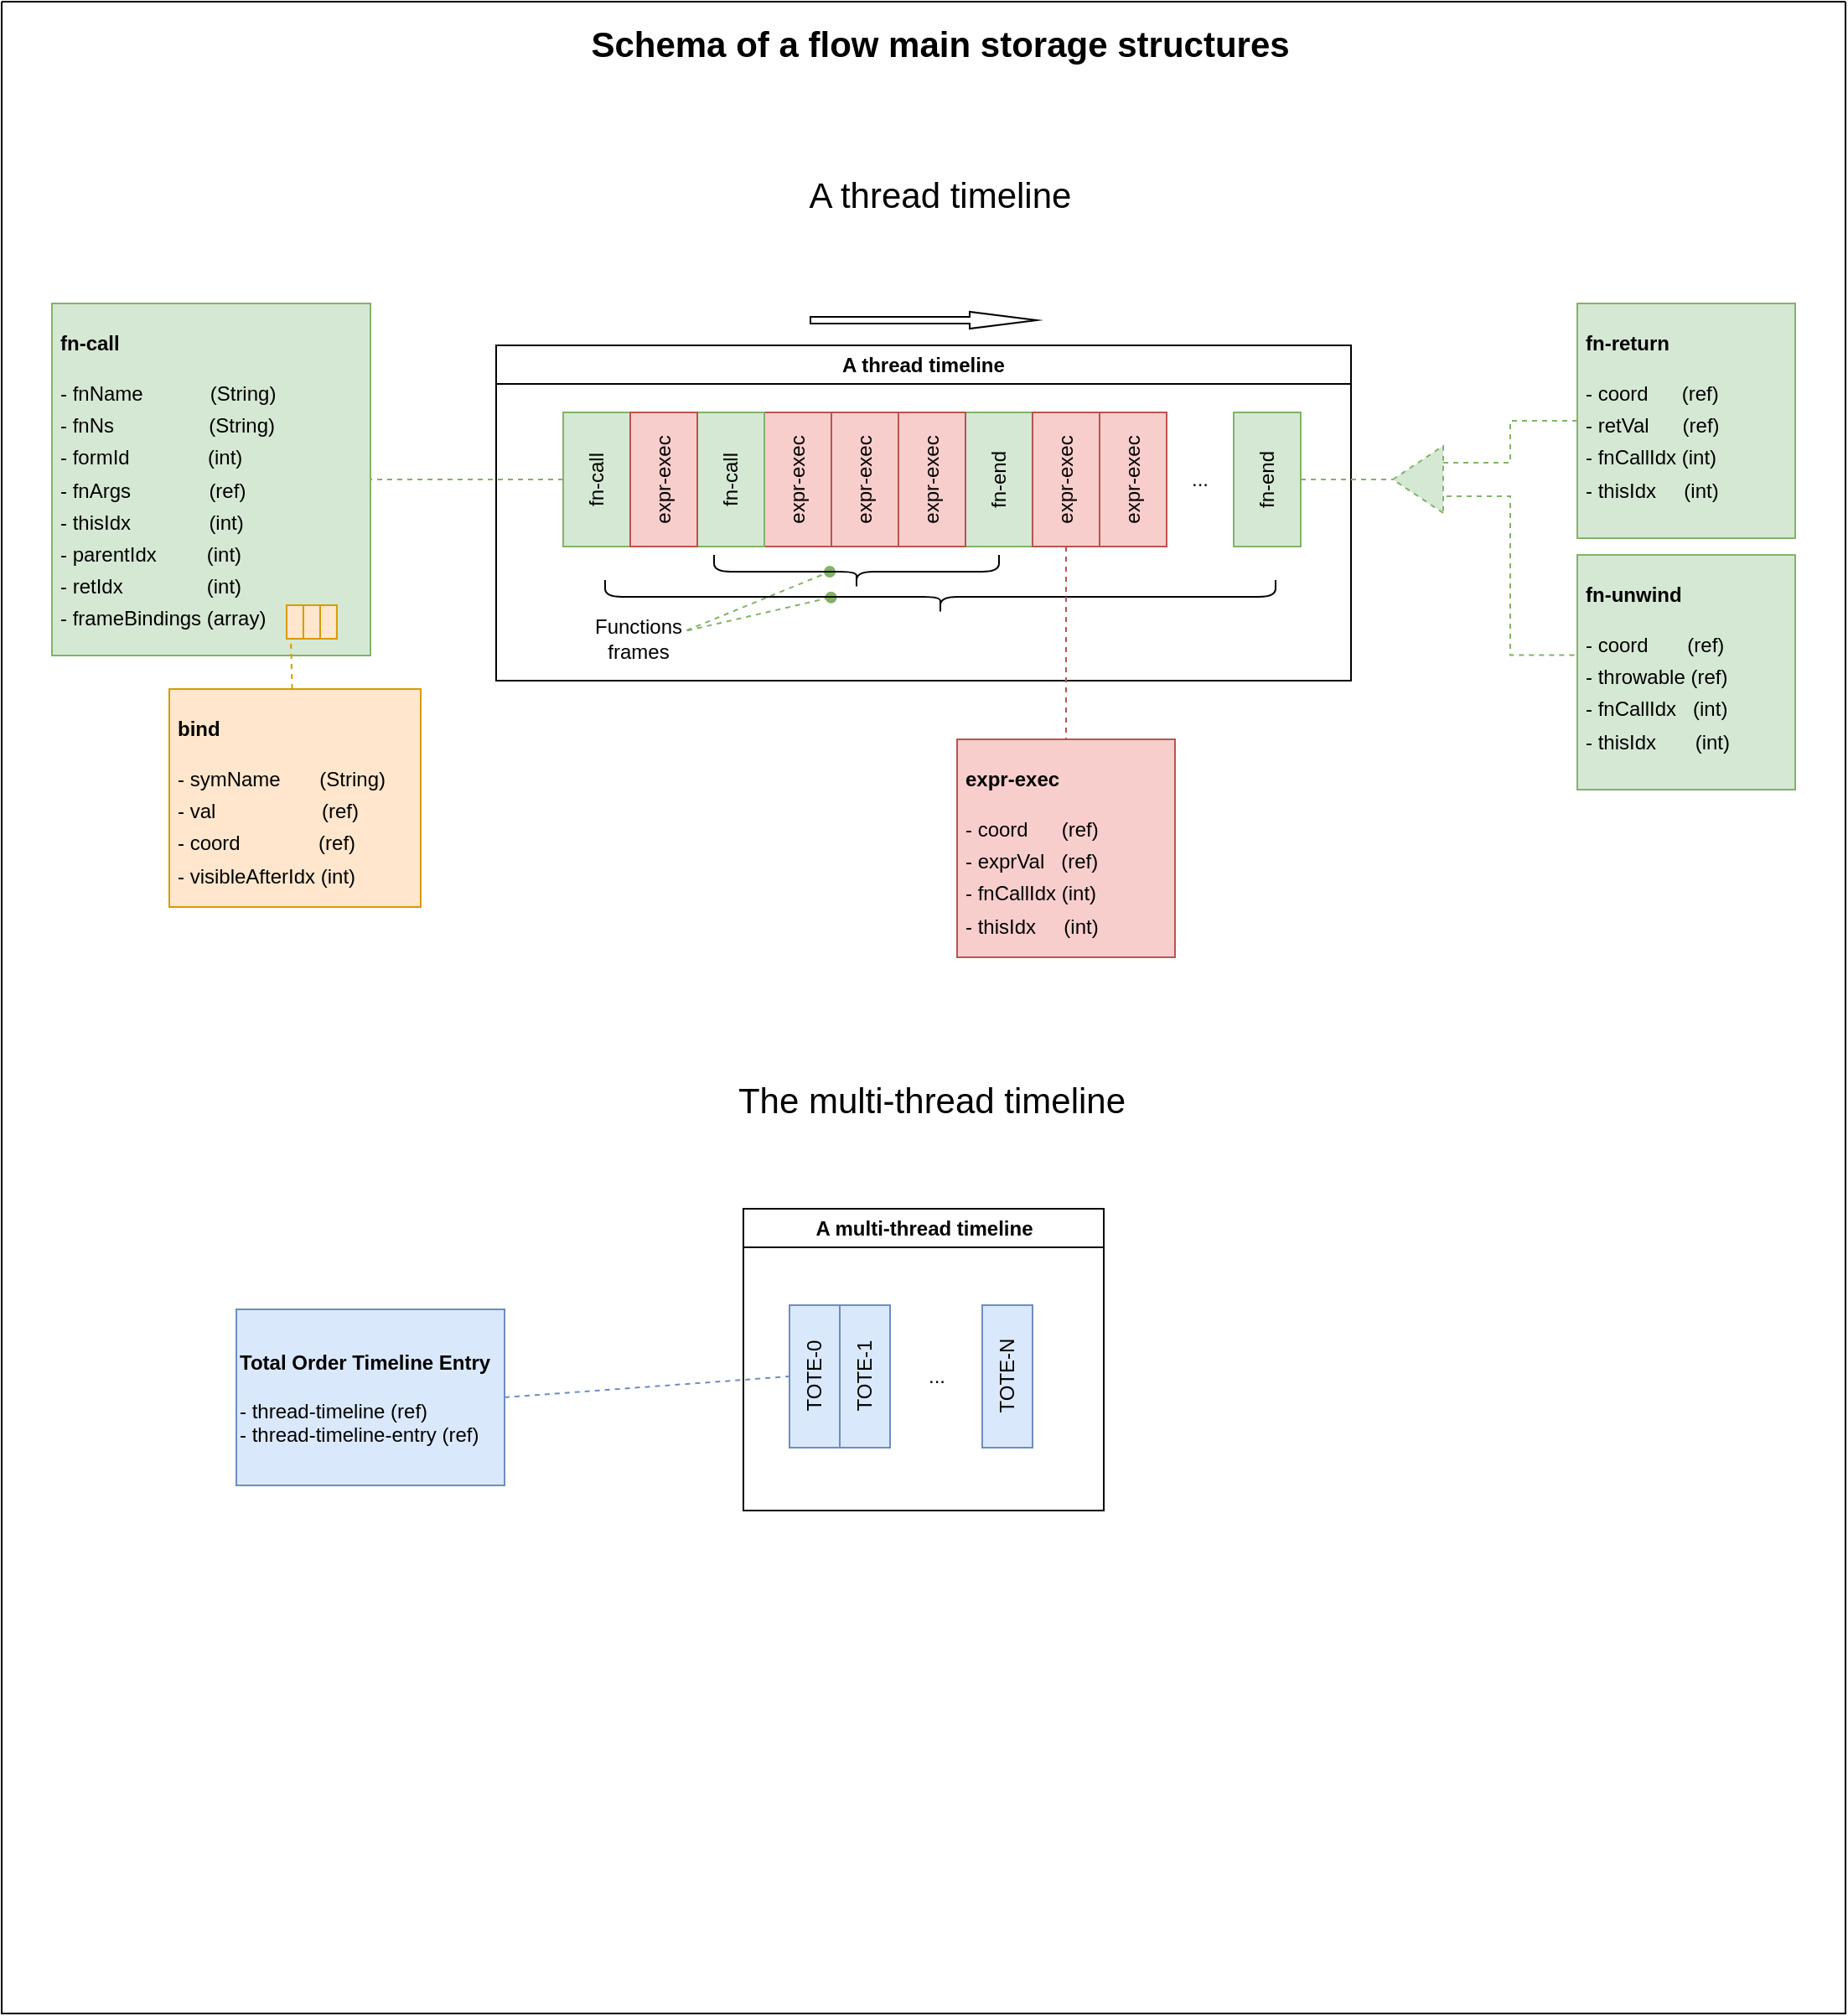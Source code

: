 <mxfile version="21.6.1" type="device">
  <diagram name="Page-1" id="GOtxmTl-x517z7Cm9fr0">
    <mxGraphModel dx="1434" dy="884" grid="1" gridSize="10" guides="1" tooltips="1" connect="1" arrows="1" fold="1" page="1" pageScale="1" pageWidth="4681" pageHeight="3300" math="0" shadow="0">
      <root>
        <mxCell id="0" />
        <mxCell id="1" parent="0" />
        <mxCell id="MPshjHnfK2mcv_0NpmO8-31" value="" style="swimlane;startSize=0;" parent="1" vertex="1">
          <mxGeometry x="130" y="290" width="1100" height="1200" as="geometry" />
        </mxCell>
        <mxCell id="yXxu-ckIG8VWti2M3FYv-1" value="" style="triangle;whiteSpace=wrap;html=1;rotation=-180;dashed=1;fillColor=#d5e8d4;strokeColor=#82b366;" parent="MPshjHnfK2mcv_0NpmO8-31" vertex="1">
          <mxGeometry x="830" y="265" width="30" height="40" as="geometry" />
        </mxCell>
        <mxCell id="yXxu-ckIG8VWti2M3FYv-3" style="edgeStyle=orthogonalEdgeStyle;rounded=0;orthogonalLoop=1;jettySize=auto;html=1;exitX=0;exitY=0.5;exitDx=0;exitDy=0;entryX=0;entryY=0.75;entryDx=0;entryDy=0;dashed=1;fillColor=#d5e8d4;strokeColor=#82b366;endArrow=none;endFill=0;" parent="MPshjHnfK2mcv_0NpmO8-31" source="MPshjHnfK2mcv_0NpmO8-17" target="yXxu-ckIG8VWti2M3FYv-1" edge="1">
          <mxGeometry relative="1" as="geometry" />
        </mxCell>
        <mxCell id="MPshjHnfK2mcv_0NpmO8-17" value="&lt;h1&gt;&lt;font style=&quot;font-size: 12px;&quot;&gt;fn-return&lt;/font&gt;&lt;/h1&gt;&lt;p style=&quot;line-height: 60%;&quot;&gt;- coord&amp;nbsp; &amp;nbsp; &amp;nbsp; (ref)&lt;/p&gt;&lt;p style=&quot;line-height: 60%;&quot;&gt;- retVal&amp;nbsp; &amp;nbsp; &amp;nbsp; (ref)&lt;/p&gt;&lt;p style=&quot;line-height: 60%;&quot;&gt;- fnCallIdx (int)&lt;/p&gt;&lt;p style=&quot;line-height: 60%;&quot;&gt;- thisIdx&amp;nbsp; &amp;nbsp; &amp;nbsp;(int)&lt;/p&gt;" style="text;html=1;strokeColor=#82b366;fillColor=#d5e8d4;spacing=5;spacingTop=-20;whiteSpace=wrap;overflow=hidden;rounded=0;" parent="MPshjHnfK2mcv_0NpmO8-31" vertex="1">
          <mxGeometry x="940" y="180" width="130" height="140" as="geometry" />
        </mxCell>
        <mxCell id="yXxu-ckIG8VWti2M3FYv-4" style="edgeStyle=orthogonalEdgeStyle;rounded=0;orthogonalLoop=1;jettySize=auto;html=1;exitX=-0.014;exitY=0.427;exitDx=0;exitDy=0;entryX=0;entryY=0.25;entryDx=0;entryDy=0;dashed=1;endArrow=none;endFill=0;fillColor=#d5e8d4;strokeColor=#82b366;exitPerimeter=0;" parent="MPshjHnfK2mcv_0NpmO8-31" source="yXxu-ckIG8VWti2M3FYv-2" target="yXxu-ckIG8VWti2M3FYv-1" edge="1">
          <mxGeometry relative="1" as="geometry" />
        </mxCell>
        <mxCell id="yXxu-ckIG8VWti2M3FYv-2" value="&lt;h1&gt;&lt;font style=&quot;font-size: 12px;&quot;&gt;fn-unwind&lt;/font&gt;&lt;/h1&gt;&lt;p style=&quot;line-height: 60%;&quot;&gt;- coord&amp;nbsp; &amp;nbsp; &amp;nbsp; &amp;nbsp;(ref)&lt;/p&gt;&lt;p style=&quot;line-height: 60%;&quot;&gt;- throwable (ref)&lt;/p&gt;&lt;p style=&quot;line-height: 60%;&quot;&gt;- fnCallIdx&amp;nbsp; &amp;nbsp;(int)&lt;/p&gt;&lt;p style=&quot;line-height: 60%;&quot;&gt;- thisIdx&amp;nbsp; &amp;nbsp; &amp;nbsp; &amp;nbsp;(int)&lt;/p&gt;" style="text;html=1;strokeColor=#82b366;fillColor=#d5e8d4;spacing=5;spacingTop=-20;whiteSpace=wrap;overflow=hidden;rounded=0;" parent="MPshjHnfK2mcv_0NpmO8-31" vertex="1">
          <mxGeometry x="940" y="330" width="130" height="140" as="geometry" />
        </mxCell>
        <mxCell id="yXxu-ckIG8VWti2M3FYv-8" style="rounded=0;orthogonalLoop=1;jettySize=auto;html=1;exitX=0.978;exitY=0.333;exitDx=0;exitDy=0;entryX=0.5;entryY=0.594;entryDx=0;entryDy=0;entryPerimeter=0;endArrow=oval;endFill=1;exitPerimeter=0;dashed=1;fillColor=#d5e8d4;strokeColor=#82b366;" parent="MPshjHnfK2mcv_0NpmO8-31" source="yXxu-ckIG8VWti2M3FYv-7" target="yXxu-ckIG8VWti2M3FYv-5" edge="1">
          <mxGeometry relative="1" as="geometry" />
        </mxCell>
        <mxCell id="yXxu-ckIG8VWti2M3FYv-12" style="rounded=0;orthogonalLoop=1;jettySize=auto;html=1;exitX=0.984;exitY=0.338;exitDx=0;exitDy=0;entryX=0.483;entryY=0.663;entryDx=0;entryDy=0;entryPerimeter=0;endArrow=oval;endFill=1;exitPerimeter=0;fillColor=#d5e8d4;strokeColor=#82b366;dashed=1;" parent="MPshjHnfK2mcv_0NpmO8-31" source="yXxu-ckIG8VWti2M3FYv-7" target="yXxu-ckIG8VWti2M3FYv-6" edge="1">
          <mxGeometry relative="1" as="geometry" />
        </mxCell>
        <mxCell id="MPshjHnfK2mcv_0NpmO8-1" value="&lt;p&gt;fn-call&lt;/p&gt;" style="rounded=0;whiteSpace=wrap;html=1;horizontal=0;fillColor=#d5e8d4;strokeColor=#82b366;" parent="MPshjHnfK2mcv_0NpmO8-31" vertex="1">
          <mxGeometry x="335" y="245" width="40" height="80" as="geometry" />
        </mxCell>
        <mxCell id="MPshjHnfK2mcv_0NpmO8-2" value="&lt;p&gt;fn-end&lt;/p&gt;" style="rounded=0;whiteSpace=wrap;html=1;horizontal=0;fillColor=#d5e8d4;strokeColor=#82b366;" parent="MPshjHnfK2mcv_0NpmO8-31" vertex="1">
          <mxGeometry x="575" y="245" width="40" height="80" as="geometry" />
        </mxCell>
        <mxCell id="MPshjHnfK2mcv_0NpmO8-3" value="&lt;p&gt;expr-exec&lt;/p&gt;" style="rounded=0;whiteSpace=wrap;html=1;horizontal=0;fillColor=#f8cecc;strokeColor=#b85450;" parent="MPshjHnfK2mcv_0NpmO8-31" vertex="1">
          <mxGeometry x="455" y="245" width="40" height="80" as="geometry" />
        </mxCell>
        <mxCell id="MPshjHnfK2mcv_0NpmO8-4" value="&lt;p&gt;fn-call&lt;/p&gt;" style="rounded=0;whiteSpace=wrap;html=1;horizontal=0;fillColor=#d5e8d4;strokeColor=#82b366;" parent="MPshjHnfK2mcv_0NpmO8-31" vertex="1">
          <mxGeometry x="415" y="245" width="40" height="80" as="geometry" />
        </mxCell>
        <mxCell id="MPshjHnfK2mcv_0NpmO8-5" value="&lt;p&gt;expr-exec&lt;/p&gt;" style="rounded=0;whiteSpace=wrap;html=1;horizontal=0;fillColor=#f8cecc;strokeColor=#b85450;" parent="MPshjHnfK2mcv_0NpmO8-31" vertex="1">
          <mxGeometry x="495" y="245" width="40" height="80" as="geometry" />
        </mxCell>
        <mxCell id="MPshjHnfK2mcv_0NpmO8-6" value="&lt;p&gt;expr-exec&lt;/p&gt;" style="rounded=0;whiteSpace=wrap;html=1;horizontal=0;fillColor=#f8cecc;strokeColor=#b85450;" parent="MPshjHnfK2mcv_0NpmO8-31" vertex="1">
          <mxGeometry x="535" y="245" width="40" height="80" as="geometry" />
        </mxCell>
        <mxCell id="MPshjHnfK2mcv_0NpmO8-7" value="&lt;p&gt;expr-exec&lt;/p&gt;" style="rounded=0;whiteSpace=wrap;html=1;horizontal=0;fillColor=#f8cecc;strokeColor=#b85450;" parent="MPshjHnfK2mcv_0NpmO8-31" vertex="1">
          <mxGeometry x="615" y="245" width="40" height="80" as="geometry" />
        </mxCell>
        <mxCell id="MPshjHnfK2mcv_0NpmO8-8" value="&lt;p&gt;expr-exec&lt;/p&gt;" style="rounded=0;whiteSpace=wrap;html=1;horizontal=0;fillColor=#f8cecc;strokeColor=#b85450;" parent="MPshjHnfK2mcv_0NpmO8-31" vertex="1">
          <mxGeometry x="655" y="245" width="40" height="80" as="geometry" />
        </mxCell>
        <mxCell id="MPshjHnfK2mcv_0NpmO8-9" value="&lt;p&gt;fn-end&lt;/p&gt;" style="rounded=0;whiteSpace=wrap;html=1;horizontal=0;fillColor=#d5e8d4;strokeColor=#82b366;" parent="MPshjHnfK2mcv_0NpmO8-31" vertex="1">
          <mxGeometry x="735" y="245" width="40" height="80" as="geometry" />
        </mxCell>
        <mxCell id="MPshjHnfK2mcv_0NpmO8-10" value="..." style="text;html=1;strokeColor=none;fillColor=none;align=center;verticalAlign=middle;whiteSpace=wrap;rounded=0;" parent="MPshjHnfK2mcv_0NpmO8-31" vertex="1">
          <mxGeometry x="685" y="270" width="60" height="30" as="geometry" />
        </mxCell>
        <mxCell id="MPshjHnfK2mcv_0NpmO8-11" value="&lt;p&gt;expr-exec&lt;/p&gt;" style="rounded=0;whiteSpace=wrap;html=1;horizontal=0;fillColor=#f8cecc;strokeColor=#b85450;" parent="MPshjHnfK2mcv_0NpmO8-31" vertex="1">
          <mxGeometry x="375" y="245" width="40" height="80" as="geometry" />
        </mxCell>
        <mxCell id="MPshjHnfK2mcv_0NpmO8-15" value="A thread timeline" style="swimlane;whiteSpace=wrap;html=1;" parent="MPshjHnfK2mcv_0NpmO8-31" vertex="1">
          <mxGeometry x="295" y="205" width="510" height="200" as="geometry" />
        </mxCell>
        <mxCell id="yXxu-ckIG8VWti2M3FYv-7" value="Functions frames" style="text;html=1;strokeColor=none;fillColor=none;align=center;verticalAlign=middle;whiteSpace=wrap;rounded=0;" parent="MPshjHnfK2mcv_0NpmO8-15" vertex="1">
          <mxGeometry x="55" y="160" width="60" height="30" as="geometry" />
        </mxCell>
        <mxCell id="MPshjHnfK2mcv_0NpmO8-20" style="rounded=0;orthogonalLoop=1;jettySize=auto;html=1;endArrow=none;endFill=0;fillColor=#d5e8d4;strokeColor=#82b366;dashed=1;entryX=1;entryY=0.5;entryDx=0;entryDy=0;" parent="MPshjHnfK2mcv_0NpmO8-31" source="MPshjHnfK2mcv_0NpmO8-9" target="yXxu-ckIG8VWti2M3FYv-1" edge="1">
          <mxGeometry relative="1" as="geometry">
            <mxPoint x="690" y="310" as="sourcePoint" />
          </mxGeometry>
        </mxCell>
        <mxCell id="yXxu-ckIG8VWti2M3FYv-5" value="" style="shape=curlyBracket;whiteSpace=wrap;html=1;rounded=1;flipH=1;labelPosition=right;verticalLabelPosition=middle;align=left;verticalAlign=middle;rotation=90;" parent="MPshjHnfK2mcv_0NpmO8-31" vertex="1">
          <mxGeometry x="500" y="255" width="20" height="170" as="geometry" />
        </mxCell>
        <mxCell id="yXxu-ckIG8VWti2M3FYv-6" value="" style="shape=curlyBracket;whiteSpace=wrap;html=1;rounded=1;flipH=1;labelPosition=right;verticalLabelPosition=middle;align=left;verticalAlign=middle;rotation=90;" parent="MPshjHnfK2mcv_0NpmO8-31" vertex="1">
          <mxGeometry x="550" y="155" width="20" height="400" as="geometry" />
        </mxCell>
        <mxCell id="MPshjHnfK2mcv_0NpmO8-16" value="&lt;h1&gt;&lt;font style=&quot;font-size: 12px;&quot;&gt;fn-call&amp;nbsp;&lt;/font&gt;&lt;/h1&gt;&lt;p style=&quot;line-height: 60%;&quot;&gt;- fnName&amp;nbsp; &amp;nbsp; &amp;nbsp; &amp;nbsp; &amp;nbsp; &amp;nbsp; (String)&lt;/p&gt;&lt;p style=&quot;line-height: 60%;&quot;&gt;- fnNs&amp;nbsp; &amp;nbsp; &amp;nbsp; &amp;nbsp; &amp;nbsp; &amp;nbsp; &amp;nbsp; &amp;nbsp; &amp;nbsp;(String)&lt;/p&gt;&lt;p style=&quot;line-height: 60%;&quot;&gt;- formId&amp;nbsp; &amp;nbsp; &amp;nbsp; &amp;nbsp; &amp;nbsp; &amp;nbsp; &amp;nbsp; (int)&lt;/p&gt;&lt;p style=&quot;line-height: 60%;&quot;&gt;- fnArgs&amp;nbsp; &amp;nbsp; &amp;nbsp; &amp;nbsp; &amp;nbsp; &amp;nbsp; &amp;nbsp; (ref)&lt;/p&gt;&lt;p style=&quot;line-height: 60%;&quot;&gt;&lt;span style=&quot;background-color: initial;&quot;&gt;- thisIdx&amp;nbsp; &amp;nbsp; &amp;nbsp; &amp;nbsp; &amp;nbsp; &amp;nbsp; &amp;nbsp; (int)&lt;/span&gt;&lt;br&gt;&lt;/p&gt;&lt;p style=&quot;line-height: 60%;&quot;&gt;- parentIdx&amp;nbsp; &amp;nbsp; &amp;nbsp; &amp;nbsp; &amp;nbsp;(int)&lt;/p&gt;&lt;p style=&quot;line-height: 60%;&quot;&gt;&lt;span style=&quot;background-color: initial;&quot;&gt;- retIdx&amp;nbsp; &amp;nbsp; &amp;nbsp; &amp;nbsp; &amp;nbsp; &amp;nbsp; &amp;nbsp; &amp;nbsp;(int)&lt;/span&gt;&lt;/p&gt;&lt;p style=&quot;line-height: 60%;&quot;&gt;- frameBindings (array)&lt;span style=&quot;background-color: initial;&quot;&gt;&lt;br&gt;&lt;/span&gt;&lt;/p&gt;" style="text;html=1;strokeColor=#82b366;fillColor=#d5e8d4;spacing=5;spacingTop=-20;whiteSpace=wrap;overflow=hidden;rounded=0;" parent="MPshjHnfK2mcv_0NpmO8-31" vertex="1">
          <mxGeometry x="30" y="180" width="190" height="210" as="geometry" />
        </mxCell>
        <mxCell id="MPshjHnfK2mcv_0NpmO8-21" style="rounded=0;orthogonalLoop=1;jettySize=auto;html=1;fillColor=#d5e8d4;strokeColor=#82b366;dashed=1;endArrow=none;endFill=0;" parent="MPshjHnfK2mcv_0NpmO8-31" source="MPshjHnfK2mcv_0NpmO8-1" target="MPshjHnfK2mcv_0NpmO8-16" edge="1">
          <mxGeometry relative="1" as="geometry" />
        </mxCell>
        <mxCell id="MPshjHnfK2mcv_0NpmO8-26" value="" style="group" parent="MPshjHnfK2mcv_0NpmO8-31" vertex="1" connectable="0">
          <mxGeometry x="170" y="360" width="30" height="20" as="geometry" />
        </mxCell>
        <mxCell id="MPshjHnfK2mcv_0NpmO8-23" value="" style="rounded=0;whiteSpace=wrap;html=1;fillColor=#ffe6cc;strokeColor=#d79b00;" parent="MPshjHnfK2mcv_0NpmO8-26" vertex="1">
          <mxGeometry width="10" height="20" as="geometry" />
        </mxCell>
        <mxCell id="MPshjHnfK2mcv_0NpmO8-24" value="" style="rounded=0;whiteSpace=wrap;html=1;fillColor=#ffe6cc;strokeColor=#d79b00;" parent="MPshjHnfK2mcv_0NpmO8-26" vertex="1">
          <mxGeometry x="10" width="10" height="20" as="geometry" />
        </mxCell>
        <mxCell id="MPshjHnfK2mcv_0NpmO8-25" value="" style="rounded=0;whiteSpace=wrap;html=1;fillColor=#ffe6cc;strokeColor=#d79b00;" parent="MPshjHnfK2mcv_0NpmO8-26" vertex="1">
          <mxGeometry x="20" width="10" height="20" as="geometry" />
        </mxCell>
        <mxCell id="MPshjHnfK2mcv_0NpmO8-22" value="&lt;h1&gt;&lt;font style=&quot;font-size: 12px;&quot;&gt;bind&amp;nbsp;&lt;/font&gt;&lt;/h1&gt;&lt;p style=&quot;line-height: 60%;&quot;&gt;- symName&amp;nbsp; &amp;nbsp; &amp;nbsp; &amp;nbsp;(String)&lt;/p&gt;&lt;p style=&quot;line-height: 60%;&quot;&gt;- val&amp;nbsp; &amp;nbsp; &amp;nbsp; &amp;nbsp; &amp;nbsp; &amp;nbsp; &amp;nbsp; &amp;nbsp; &amp;nbsp; &amp;nbsp;(ref)&lt;/p&gt;&lt;p style=&quot;line-height: 60%;&quot;&gt;- coord&amp;nbsp; &amp;nbsp; &amp;nbsp; &amp;nbsp; &amp;nbsp; &amp;nbsp; &amp;nbsp; (ref)&lt;/p&gt;&lt;p style=&quot;line-height: 60%;&quot;&gt;- visibleAfterIdx (int)&lt;/p&gt;" style="text;html=1;strokeColor=#d79b00;fillColor=#ffe6cc;spacing=5;spacingTop=-20;whiteSpace=wrap;overflow=hidden;rounded=0;" parent="MPshjHnfK2mcv_0NpmO8-31" vertex="1">
          <mxGeometry x="100" y="410" width="150" height="130" as="geometry" />
        </mxCell>
        <mxCell id="MPshjHnfK2mcv_0NpmO8-29" style="rounded=0;orthogonalLoop=1;jettySize=auto;html=1;entryX=0.25;entryY=1;entryDx=0;entryDy=0;dashed=1;fillColor=#ffe6cc;strokeColor=#d79b00;endArrow=none;endFill=0;" parent="MPshjHnfK2mcv_0NpmO8-31" source="MPshjHnfK2mcv_0NpmO8-22" target="MPshjHnfK2mcv_0NpmO8-23" edge="1">
          <mxGeometry relative="1" as="geometry" />
        </mxCell>
        <mxCell id="yXxu-ckIG8VWti2M3FYv-17" value="" style="html=1;shadow=0;dashed=0;align=center;verticalAlign=middle;shape=mxgraph.arrows2.arrow;dy=0.6;dx=40;notch=0;" parent="MPshjHnfK2mcv_0NpmO8-31" vertex="1">
          <mxGeometry x="482.5" y="185" width="135" height="10" as="geometry" />
        </mxCell>
        <mxCell id="MPshjHnfK2mcv_0NpmO8-18" value="&lt;h1&gt;&lt;font style=&quot;font-size: 12px;&quot;&gt;expr-exec&amp;nbsp;&lt;/font&gt;&lt;/h1&gt;&lt;p style=&quot;line-height: 60%;&quot;&gt;- coord&amp;nbsp; &amp;nbsp; &amp;nbsp; (ref)&lt;/p&gt;&lt;p style=&quot;line-height: 60%;&quot;&gt;- exprVal&amp;nbsp; &amp;nbsp;(ref)&lt;/p&gt;&lt;p style=&quot;line-height: 60%;&quot;&gt;- fnCallIdx (int)&lt;/p&gt;&lt;p style=&quot;line-height: 60%;&quot;&gt;- thisIdx&amp;nbsp; &amp;nbsp; &amp;nbsp;(int)&lt;/p&gt;" style="text;html=1;strokeColor=#b85450;fillColor=#f8cecc;spacing=5;spacingTop=-20;whiteSpace=wrap;overflow=hidden;rounded=0;" parent="MPshjHnfK2mcv_0NpmO8-31" vertex="1">
          <mxGeometry x="570" y="440" width="130" height="130" as="geometry" />
        </mxCell>
        <mxCell id="MPshjHnfK2mcv_0NpmO8-19" style="rounded=0;orthogonalLoop=1;jettySize=auto;html=1;exitX=0.5;exitY=1;exitDx=0;exitDy=0;endArrow=none;endFill=0;dashed=1;fillColor=#f8cecc;strokeColor=#b85450;" parent="MPshjHnfK2mcv_0NpmO8-31" source="MPshjHnfK2mcv_0NpmO8-7" target="MPshjHnfK2mcv_0NpmO8-18" edge="1">
          <mxGeometry relative="1" as="geometry" />
        </mxCell>
        <mxCell id="MPshjHnfK2mcv_0NpmO8-30" value="&lt;font style=&quot;font-size: 21px;&quot;&gt;&lt;b&gt;Schema of a flow main storage structures&lt;/b&gt;&lt;/font&gt;" style="text;html=1;strokeColor=none;fillColor=none;align=center;verticalAlign=middle;whiteSpace=wrap;rounded=0;" parent="MPshjHnfK2mcv_0NpmO8-31" vertex="1">
          <mxGeometry x="300" y="10" width="520" height="30" as="geometry" />
        </mxCell>
        <mxCell id="cvbeNvJm6m_hZsHkrufq-1" value="&lt;span style=&quot;font-size: 21px;&quot;&gt;A thread timeline&lt;/span&gt;" style="text;html=1;strokeColor=none;fillColor=none;align=center;verticalAlign=middle;whiteSpace=wrap;rounded=0;" vertex="1" parent="MPshjHnfK2mcv_0NpmO8-31">
          <mxGeometry x="300" y="100" width="520" height="30" as="geometry" />
        </mxCell>
        <mxCell id="cvbeNvJm6m_hZsHkrufq-2" value="&lt;span style=&quot;font-size: 21px;&quot;&gt;The multi-thread timeline&lt;/span&gt;" style="text;html=1;strokeColor=none;fillColor=none;align=center;verticalAlign=middle;whiteSpace=wrap;rounded=0;" vertex="1" parent="MPshjHnfK2mcv_0NpmO8-31">
          <mxGeometry x="295" y="640" width="520" height="30" as="geometry" />
        </mxCell>
        <mxCell id="cvbeNvJm6m_hZsHkrufq-16" value="A multi-thread timeline" style="swimlane;whiteSpace=wrap;html=1;" vertex="1" parent="MPshjHnfK2mcv_0NpmO8-31">
          <mxGeometry x="442.5" y="720" width="215" height="180" as="geometry" />
        </mxCell>
        <mxCell id="cvbeNvJm6m_hZsHkrufq-20" value="TOTE-0" style="rounded=0;whiteSpace=wrap;html=1;flipV=1;rotation=-90;fillColor=#dae8fc;strokeColor=#6c8ebf;" vertex="1" parent="cvbeNvJm6m_hZsHkrufq-16">
          <mxGeometry y="85" width="85" height="30" as="geometry" />
        </mxCell>
        <mxCell id="cvbeNvJm6m_hZsHkrufq-23" value="TOTE-1" style="rounded=0;whiteSpace=wrap;html=1;flipV=1;rotation=-90;fillColor=#dae8fc;strokeColor=#6c8ebf;" vertex="1" parent="cvbeNvJm6m_hZsHkrufq-16">
          <mxGeometry x="30" y="85" width="85" height="30" as="geometry" />
        </mxCell>
        <mxCell id="cvbeNvJm6m_hZsHkrufq-24" value="TOTE-N" style="rounded=0;whiteSpace=wrap;html=1;flipV=1;rotation=-90;fillColor=#dae8fc;strokeColor=#6c8ebf;" vertex="1" parent="cvbeNvJm6m_hZsHkrufq-16">
          <mxGeometry x="115" y="85" width="85" height="30" as="geometry" />
        </mxCell>
        <mxCell id="cvbeNvJm6m_hZsHkrufq-25" value="..." style="text;html=1;strokeColor=none;fillColor=none;align=center;verticalAlign=middle;whiteSpace=wrap;rounded=0;" vertex="1" parent="cvbeNvJm6m_hZsHkrufq-16">
          <mxGeometry x="85" y="85" width="60" height="30" as="geometry" />
        </mxCell>
        <mxCell id="cvbeNvJm6m_hZsHkrufq-27" style="rounded=0;orthogonalLoop=1;jettySize=auto;html=1;exitX=1;exitY=0.5;exitDx=0;exitDy=0;entryX=0.5;entryY=0;entryDx=0;entryDy=0;endArrow=none;endFill=0;dashed=1;fillColor=#dae8fc;strokeColor=#6c8ebf;" edge="1" parent="MPshjHnfK2mcv_0NpmO8-31" source="cvbeNvJm6m_hZsHkrufq-26" target="cvbeNvJm6m_hZsHkrufq-20">
          <mxGeometry relative="1" as="geometry" />
        </mxCell>
        <mxCell id="cvbeNvJm6m_hZsHkrufq-26" value="&lt;b&gt;Total Order Timeline Entry&lt;br&gt;&lt;/b&gt;&lt;br&gt;- thread-timeline (ref)&lt;br&gt;- thread-timeline-entry (ref)" style="rounded=0;whiteSpace=wrap;html=1;align=left;fillColor=#dae8fc;strokeColor=#6c8ebf;" vertex="1" parent="MPshjHnfK2mcv_0NpmO8-31">
          <mxGeometry x="140" y="780" width="160" height="105" as="geometry" />
        </mxCell>
      </root>
    </mxGraphModel>
  </diagram>
</mxfile>
